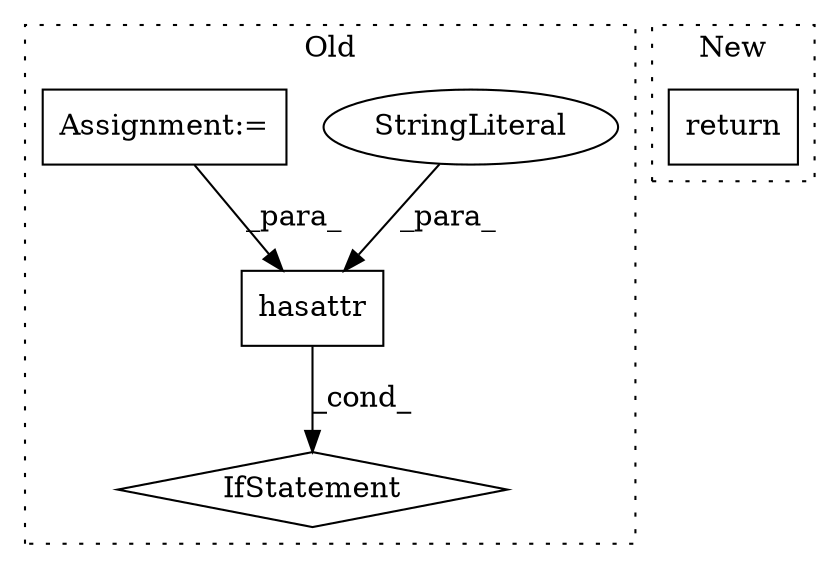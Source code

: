 digraph G {
subgraph cluster0 {
1 [label="hasattr" a="32" s="980,1001" l="8,1" shape="box"];
3 [label="IfStatement" a="25" s="976,1002" l="4,2" shape="diamond"];
4 [label="StringLiteral" a="45" s="994" l="7" shape="ellipse"];
5 [label="Assignment:=" a="7" s="947" l="1" shape="box"];
label = "Old";
style="dotted";
}
subgraph cluster1 {
2 [label="return" a="41" s="897" l="7" shape="box"];
label = "New";
style="dotted";
}
1 -> 3 [label="_cond_"];
4 -> 1 [label="_para_"];
5 -> 1 [label="_para_"];
}